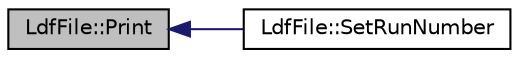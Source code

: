 digraph "LdfFile::Print"
{
  edge [fontname="Helvetica",fontsize="10",labelfontname="Helvetica",labelfontsize="10"];
  node [fontname="Helvetica",fontsize="10",shape=record];
  rankdir="LR";
  Node1 [label="LdfFile::Print",height=0.2,width=0.4,color="black", fillcolor="grey75", style="filled", fontcolor="black"];
  Node1 -> Node2 [dir="back",color="midnightblue",fontsize="10",style="solid",fontname="Helvetica"];
  Node2 [label="LdfFile::SetRunNumber",height=0.2,width=0.4,color="black", fillcolor="white", style="filled",URL="$d6/d7e/class_ldf_file.html#a5780b83f51cec5f78c497b39f36866f2"];
}
